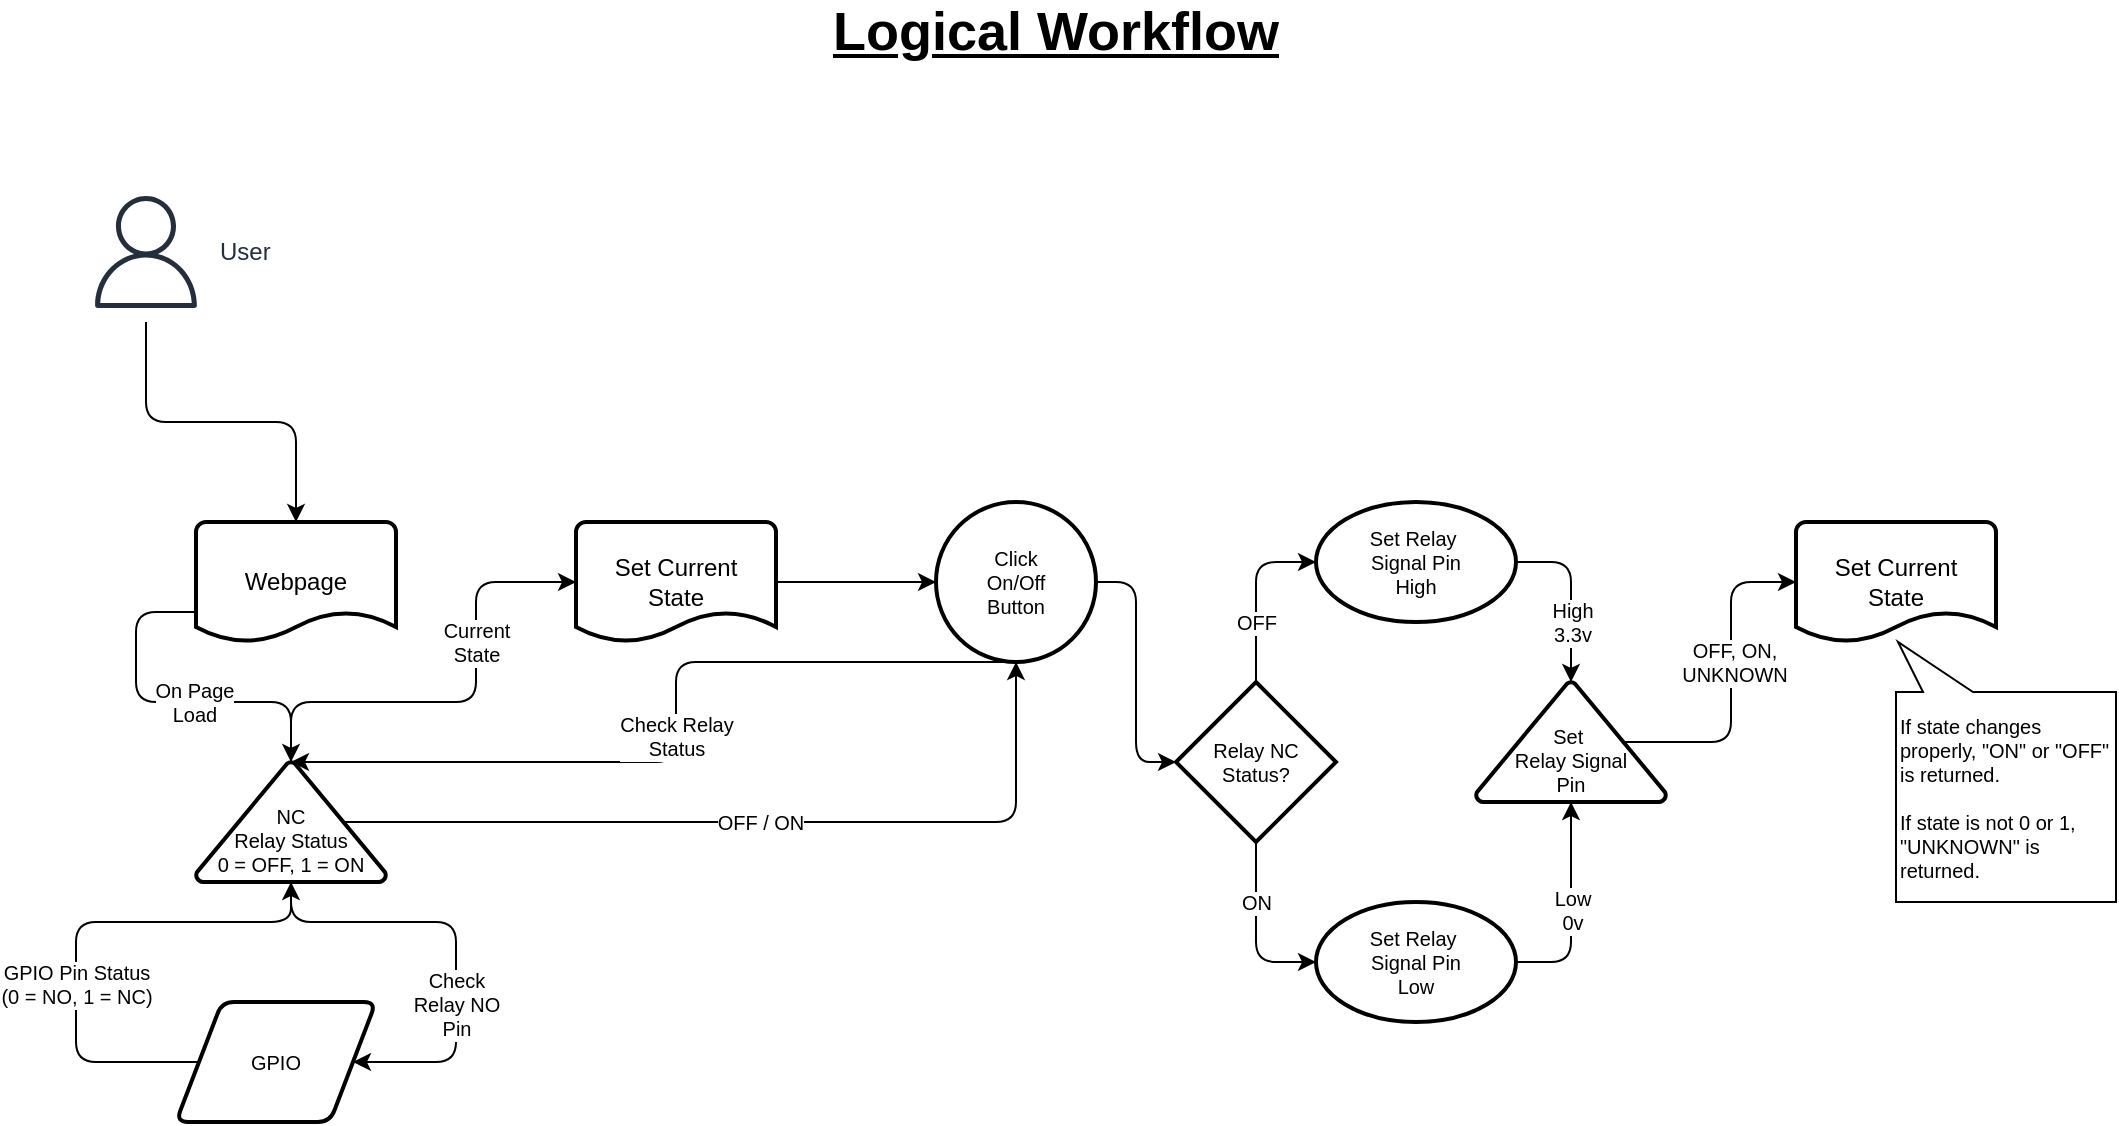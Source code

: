 <mxfile>
    <diagram id="zkeNGdhSfesGwRykPjvr" name="Page-1">
        <mxGraphModel dx="1077" dy="533" grid="1" gridSize="10" guides="1" tooltips="1" connect="1" arrows="1" fold="1" page="1" pageScale="1" pageWidth="1100" pageHeight="850" math="0" shadow="0">
            <root>
                <mxCell id="0"/>
                <mxCell id="1" parent="0"/>
                <mxCell id="14" value="On Page&lt;br&gt;Load" style="edgeStyle=orthogonalEdgeStyle;html=1;exitX=0;exitY=0.75;exitDx=0;exitDy=0;exitPerimeter=0;entryX=0.5;entryY=0;entryDx=0;entryDy=0;entryPerimeter=0;fontSize=10;" parent="1" source="2" target="6" edge="1">
                    <mxGeometry x="0.134" relative="1" as="geometry">
                        <Array as="points">
                            <mxPoint x="90" y="345"/>
                            <mxPoint x="90" y="390"/>
                            <mxPoint x="168" y="390"/>
                        </Array>
                        <mxPoint as="offset"/>
                    </mxGeometry>
                </mxCell>
                <mxCell id="2" value="Webpage" style="strokeWidth=2;html=1;shape=mxgraph.flowchart.document2;whiteSpace=wrap;size=0.25;" parent="1" vertex="1">
                    <mxGeometry x="120" y="300" width="100" height="60" as="geometry"/>
                </mxCell>
                <mxCell id="19" value="Check Relay&lt;br&gt;Status" style="edgeStyle=orthogonalEdgeStyle;html=1;exitX=0.5;exitY=1;exitDx=0;exitDy=0;entryX=0.5;entryY=0;entryDx=0;entryDy=0;entryPerimeter=0;fontSize=10;startArrow=none;startFill=0;" parent="1" source="3" target="6" edge="1">
                    <mxGeometry relative="1" as="geometry">
                        <Array as="points">
                            <mxPoint x="360" y="370"/>
                            <mxPoint x="360" y="420"/>
                        </Array>
                    </mxGeometry>
                </mxCell>
                <mxCell id="31" style="edgeStyle=orthogonalEdgeStyle;html=1;exitX=1;exitY=0.5;exitDx=0;exitDy=0;exitPerimeter=0;entryX=0;entryY=0.5;entryDx=0;entryDy=0;entryPerimeter=0;fontSize=10;startArrow=none;startFill=0;" parent="1" source="3" target="22" edge="1">
                    <mxGeometry relative="1" as="geometry"/>
                </mxCell>
                <mxCell id="3" value="Click&lt;br&gt;On/Off&lt;br&gt;Button" style="strokeWidth=2;html=1;shape=mxgraph.flowchart.start_2;whiteSpace=wrap;fontSize=10;" parent="1" vertex="1">
                    <mxGeometry x="490" y="290" width="80" height="80" as="geometry"/>
                </mxCell>
                <mxCell id="15" value="Current&lt;br&gt;State" style="edgeStyle=orthogonalEdgeStyle;html=1;exitX=0.5;exitY=0;exitDx=0;exitDy=0;exitPerimeter=0;entryX=0;entryY=0.5;entryDx=0;entryDy=0;entryPerimeter=0;fontSize=10;" parent="1" source="6" target="11" edge="1">
                    <mxGeometry x="0.312" relative="1" as="geometry">
                        <Array as="points">
                            <mxPoint x="168" y="390"/>
                            <mxPoint x="260" y="390"/>
                            <mxPoint x="260" y="330"/>
                        </Array>
                        <mxPoint as="offset"/>
                    </mxGeometry>
                </mxCell>
                <mxCell id="16" value="Check&lt;br&gt;Relay NO&lt;br&gt;Pin" style="edgeStyle=orthogonalEdgeStyle;html=1;exitX=0.5;exitY=1;exitDx=0;exitDy=0;exitPerimeter=0;entryX=1;entryY=0.5;entryDx=0;entryDy=0;fontSize=10;" parent="1" source="6" target="8" edge="1">
                    <mxGeometry x="0.272" relative="1" as="geometry">
                        <Array as="points">
                            <mxPoint x="168" y="500"/>
                            <mxPoint x="250" y="500"/>
                            <mxPoint x="250" y="570"/>
                        </Array>
                        <mxPoint y="1" as="offset"/>
                    </mxGeometry>
                </mxCell>
                <mxCell id="21" value="OFF / ON" style="edgeStyle=orthogonalEdgeStyle;html=1;exitX=0.78;exitY=0.5;exitDx=0;exitDy=0;exitPerimeter=0;fontSize=10;startArrow=none;startFill=0;entryX=0.5;entryY=1;entryDx=0;entryDy=0;entryPerimeter=0;" parent="1" source="6" target="3" edge="1">
                    <mxGeometry relative="1" as="geometry">
                        <mxPoint x="670" y="450" as="targetPoint"/>
                    </mxGeometry>
                </mxCell>
                <mxCell id="6" value="&lt;font style=&quot;font-size: 10px&quot;&gt;NC&lt;br style=&quot;font-size: 10px&quot;&gt;&lt;/font&gt;Relay Status&lt;br&gt;0 = OFF, 1 = ON" style="strokeWidth=2;html=1;shape=mxgraph.flowchart.extract_or_measurement;whiteSpace=wrap;fontSize=10;labelPosition=center;verticalLabelPosition=middle;align=center;verticalAlign=bottom;" parent="1" vertex="1">
                    <mxGeometry x="120" y="420" width="95" height="60" as="geometry"/>
                </mxCell>
                <mxCell id="17" value="GPIO Pin Status&lt;br&gt;(0 = NO, 1 = NC)" style="edgeStyle=orthogonalEdgeStyle;html=1;exitX=0;exitY=0.5;exitDx=0;exitDy=0;fontSize=10;entryX=0.5;entryY=1;entryDx=0;entryDy=0;entryPerimeter=0;" parent="1" source="8" target="6" edge="1">
                    <mxGeometry x="-0.216" relative="1" as="geometry">
                        <mxPoint x="190" y="450" as="targetPoint"/>
                        <Array as="points">
                            <mxPoint x="60" y="570"/>
                            <mxPoint x="60" y="500"/>
                            <mxPoint x="168" y="500"/>
                        </Array>
                        <mxPoint y="1" as="offset"/>
                    </mxGeometry>
                </mxCell>
                <mxCell id="8" value="GPIO" style="shape=parallelogram;html=1;strokeWidth=2;perimeter=parallelogramPerimeter;whiteSpace=wrap;rounded=1;arcSize=12;size=0.23;fontSize=10;" parent="1" vertex="1">
                    <mxGeometry x="110" y="540" width="100" height="60" as="geometry"/>
                </mxCell>
                <mxCell id="13" value="" style="edgeStyle=orthogonalEdgeStyle;html=1;fontSize=10;" parent="1" source="11" target="3" edge="1">
                    <mxGeometry relative="1" as="geometry"/>
                </mxCell>
                <mxCell id="11" value="Set Current&lt;br&gt;State" style="strokeWidth=2;html=1;shape=mxgraph.flowchart.document2;whiteSpace=wrap;size=0.25;" parent="1" vertex="1">
                    <mxGeometry x="310" y="300" width="100" height="60" as="geometry"/>
                </mxCell>
                <mxCell id="24" value="OFF" style="edgeStyle=orthogonalEdgeStyle;html=1;fontSize=10;startArrow=none;startFill=0;entryX=0;entryY=0.5;entryDx=0;entryDy=0;entryPerimeter=0;" parent="1" source="22" target="23" edge="1">
                    <mxGeometry x="-0.333" relative="1" as="geometry">
                        <mxPoint as="offset"/>
                    </mxGeometry>
                </mxCell>
                <mxCell id="26" value="ON" style="edgeStyle=orthogonalEdgeStyle;html=1;fontSize=10;startArrow=none;startFill=0;entryX=0;entryY=0.5;entryDx=0;entryDy=0;entryPerimeter=0;" parent="1" source="22" target="25" edge="1">
                    <mxGeometry x="-0.333" relative="1" as="geometry">
                        <mxPoint x="670" y="530" as="targetPoint"/>
                        <mxPoint as="offset"/>
                    </mxGeometry>
                </mxCell>
                <mxCell id="22" value="Relay NC&lt;br&gt;Status?" style="strokeWidth=2;html=1;shape=mxgraph.flowchart.decision;whiteSpace=wrap;fontSize=10;" parent="1" vertex="1">
                    <mxGeometry x="610" y="380" width="80" height="80" as="geometry"/>
                </mxCell>
                <mxCell id="28" style="edgeStyle=orthogonalEdgeStyle;html=1;exitX=1;exitY=0.5;exitDx=0;exitDy=0;exitPerimeter=0;entryX=0.5;entryY=0;entryDx=0;entryDy=0;entryPerimeter=0;fontSize=10;startArrow=none;startFill=0;" parent="1" source="23" target="27" edge="1">
                    <mxGeometry relative="1" as="geometry"/>
                </mxCell>
                <mxCell id="30" value="High&lt;br&gt;3.3v" style="edgeLabel;html=1;align=center;verticalAlign=middle;resizable=0;points=[];fontSize=10;" parent="28" vertex="1" connectable="0">
                    <mxGeometry x="-0.326" relative="1" as="geometry">
                        <mxPoint y="28" as="offset"/>
                    </mxGeometry>
                </mxCell>
                <mxCell id="23" value="Set Relay&amp;nbsp;&lt;br&gt;Signal Pin&lt;br&gt;High" style="strokeWidth=2;html=1;shape=mxgraph.flowchart.start_1;whiteSpace=wrap;fontSize=10;" parent="1" vertex="1">
                    <mxGeometry x="680" y="290" width="100" height="60" as="geometry"/>
                </mxCell>
                <mxCell id="29" value="Low&lt;br&gt;0v" style="edgeStyle=orthogonalEdgeStyle;html=1;exitX=1;exitY=0.5;exitDx=0;exitDy=0;exitPerimeter=0;entryX=0.5;entryY=1;entryDx=0;entryDy=0;entryPerimeter=0;fontSize=10;startArrow=none;startFill=0;" parent="1" source="25" target="27" edge="1">
                    <mxGeometry relative="1" as="geometry"/>
                </mxCell>
                <mxCell id="25" value="Set Relay&amp;nbsp;&lt;br&gt;Signal Pin&lt;br&gt;Low" style="strokeWidth=2;html=1;shape=mxgraph.flowchart.start_1;whiteSpace=wrap;fontSize=10;" parent="1" vertex="1">
                    <mxGeometry x="680" y="490" width="100" height="60" as="geometry"/>
                </mxCell>
                <mxCell id="33" style="edgeStyle=orthogonalEdgeStyle;html=1;exitX=0.78;exitY=0.5;exitDx=0;exitDy=0;exitPerimeter=0;entryX=0;entryY=0.5;entryDx=0;entryDy=0;entryPerimeter=0;fontSize=10;startArrow=none;startFill=0;" parent="1" source="27" target="32" edge="1">
                    <mxGeometry relative="1" as="geometry"/>
                </mxCell>
                <mxCell id="34" value="OFF, ON,&lt;br&gt;UNKNOWN" style="edgeLabel;html=1;align=center;verticalAlign=middle;resizable=0;points=[];fontSize=10;" parent="33" vertex="1" connectable="0">
                    <mxGeometry x="-0.067" relative="1" as="geometry">
                        <mxPoint x="1" y="-16" as="offset"/>
                    </mxGeometry>
                </mxCell>
                <mxCell id="27" value="Set&amp;nbsp;&lt;br&gt;Relay Signal&lt;br&gt;Pin" style="strokeWidth=2;html=1;shape=mxgraph.flowchart.extract_or_measurement;whiteSpace=wrap;fontSize=10;labelPosition=center;verticalLabelPosition=middle;align=center;verticalAlign=bottom;" parent="1" vertex="1">
                    <mxGeometry x="760" y="380" width="95" height="60" as="geometry"/>
                </mxCell>
                <mxCell id="32" value="Set Current&lt;br&gt;State" style="strokeWidth=2;html=1;shape=mxgraph.flowchart.document2;whiteSpace=wrap;size=0.25;" parent="1" vertex="1">
                    <mxGeometry x="920" y="300" width="100" height="60" as="geometry"/>
                </mxCell>
                <mxCell id="35" value="If state changes properly, &quot;ON&quot; or &quot;OFF&quot; is returned.&lt;br&gt;&lt;br&gt;If state is not 0 or 1, &quot;UNKNOWN&quot; is returned." style="whiteSpace=wrap;html=1;shape=mxgraph.basic.rectCallout;dx=26;dy=25;boundedLbl=1;fontSize=10;flipH=0;flipV=1;align=left;" parent="1" vertex="1">
                    <mxGeometry x="970" y="360" width="110" height="130" as="geometry"/>
                </mxCell>
                <mxCell id="38" value="" style="edgeStyle=orthogonalEdgeStyle;html=1;fontSize=10;startArrow=none;startFill=0;" parent="1" source="36" target="2" edge="1">
                    <mxGeometry relative="1" as="geometry"/>
                </mxCell>
                <mxCell id="36" value="User" style="sketch=0;outlineConnect=0;fontColor=#232F3E;gradientColor=none;strokeColor=#232F3E;fillColor=#ffffff;dashed=0;verticalLabelPosition=middle;verticalAlign=middle;align=left;html=1;fontSize=12;fontStyle=0;aspect=fixed;shape=mxgraph.aws4.resourceIcon;resIcon=mxgraph.aws4.user;labelPosition=right;" parent="1" vertex="1">
                    <mxGeometry x="60" y="130" width="70" height="70" as="geometry"/>
                </mxCell>
                <mxCell id="39" value="Logical Workflow" style="text;html=1;strokeColor=none;fillColor=none;align=center;verticalAlign=middle;whiteSpace=wrap;rounded=0;fontSize=27;fontStyle=5" parent="1" vertex="1">
                    <mxGeometry x="415" y="40" width="270" height="30" as="geometry"/>
                </mxCell>
            </root>
        </mxGraphModel>
    </diagram>
</mxfile>